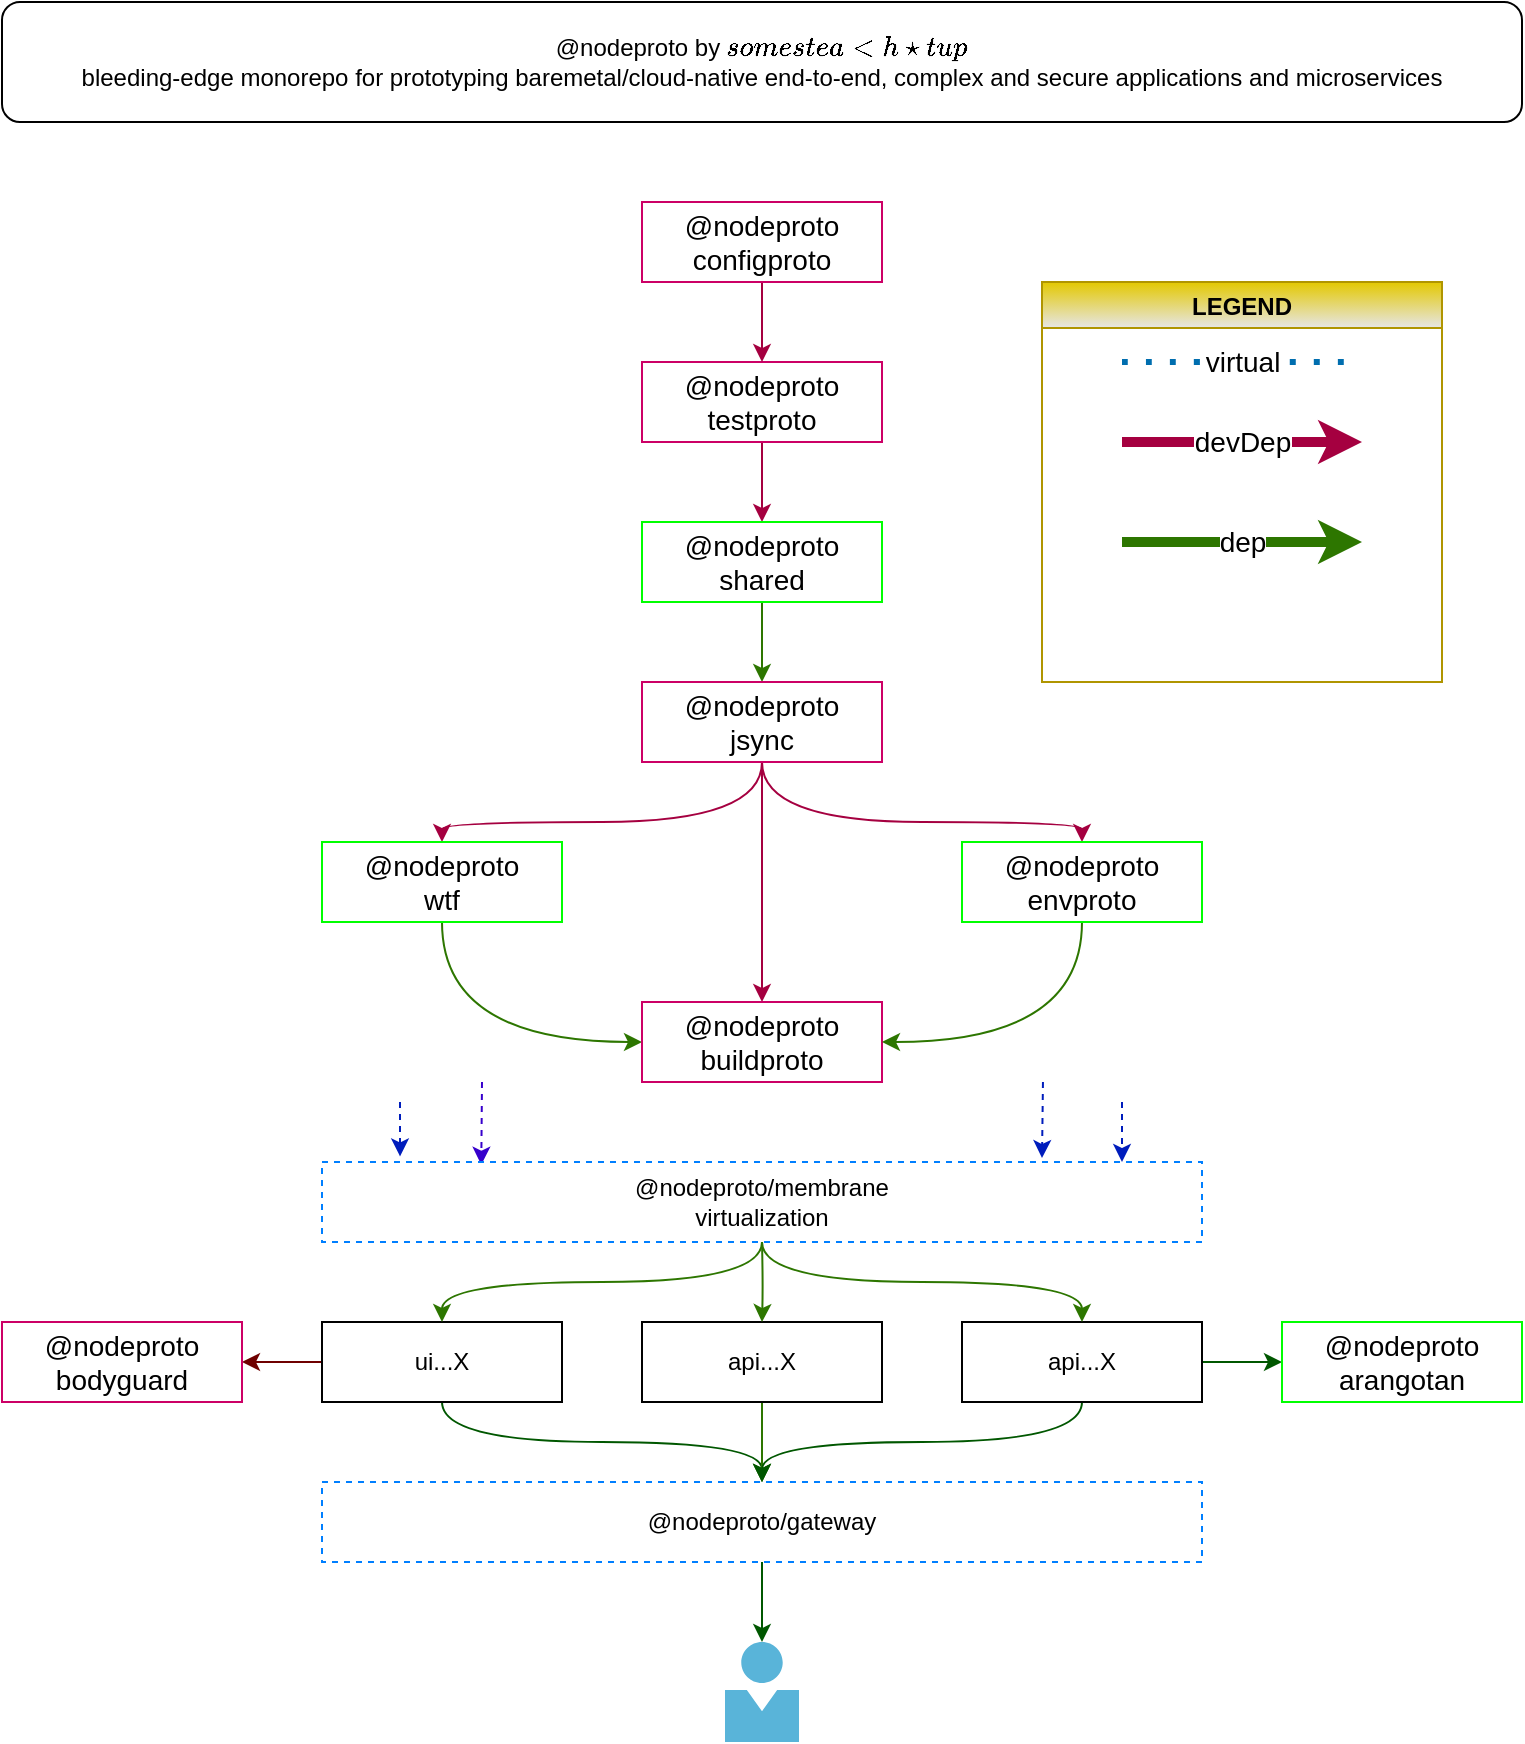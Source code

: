 <mxfile>
    <diagram id="PjnQTC21_4URAQQj2_aV" name="Page-1">
        <mxGraphModel dx="458" dy="629" grid="1" gridSize="10" guides="1" tooltips="1" connect="1" arrows="1" fold="1" page="1" pageScale="1" pageWidth="850" pageHeight="1100" math="0" shadow="0">
            <root>
                <mxCell id="0"/>
                <mxCell id="1" parent="0"/>
                <mxCell id="21" value="" style="edgeStyle=orthogonalEdgeStyle;orthogonalLoop=1;jettySize=auto;html=1;curved=1;fillColor=#d80073;strokeColor=#A50040;" parent="1" source="2" target="3" edge="1">
                    <mxGeometry relative="1" as="geometry"/>
                </mxCell>
                <mxCell id="2" value="@nodeproto&lt;br style=&quot;font-size: 14px&quot;&gt;testproto" style="whiteSpace=wrap;html=1;fontSize=14;strokeColor=#CC0066;" parent="1" vertex="1">
                    <mxGeometry x="360" y="200" width="120" height="40" as="geometry"/>
                </mxCell>
                <mxCell id="22" value="" style="edgeStyle=orthogonalEdgeStyle;orthogonalLoop=1;jettySize=auto;html=1;curved=1;fillColor=#60a917;strokeColor=#2D7600;" parent="1" source="3" target="5" edge="1">
                    <mxGeometry relative="1" as="geometry"/>
                </mxCell>
                <mxCell id="3" value="@nodeproto&lt;br style=&quot;font-size: 14px;&quot;&gt;shared" style="whiteSpace=wrap;html=1;fontSize=14;strokeColor=#00FF00;" parent="1" vertex="1">
                    <mxGeometry x="360" y="280" width="120" height="40" as="geometry"/>
                </mxCell>
                <mxCell id="23" value="" style="edgeStyle=orthogonalEdgeStyle;orthogonalLoop=1;jettySize=auto;html=1;curved=1;fillColor=#d80073;strokeColor=#A50040;" parent="1" source="5" target="12" edge="1">
                    <mxGeometry relative="1" as="geometry"/>
                </mxCell>
                <mxCell id="24" style="edgeStyle=orthogonalEdgeStyle;orthogonalLoop=1;jettySize=auto;html=1;entryX=0.5;entryY=0;entryDx=0;entryDy=0;curved=1;exitX=0.5;exitY=1;exitDx=0;exitDy=0;fillColor=#d80073;strokeColor=#A50040;" parent="1" source="5" target="7" edge="1">
                    <mxGeometry relative="1" as="geometry">
                        <Array as="points">
                            <mxPoint x="420" y="430"/>
                            <mxPoint x="260" y="430"/>
                        </Array>
                    </mxGeometry>
                </mxCell>
                <mxCell id="25" style="edgeStyle=orthogonalEdgeStyle;orthogonalLoop=1;jettySize=auto;html=1;entryX=0.5;entryY=0;entryDx=0;entryDy=0;curved=1;exitX=0.5;exitY=1;exitDx=0;exitDy=0;fillColor=#d80073;strokeColor=#A50040;" parent="1" source="5" target="14" edge="1">
                    <mxGeometry relative="1" as="geometry">
                        <Array as="points">
                            <mxPoint x="420" y="430"/>
                            <mxPoint x="580" y="430"/>
                        </Array>
                    </mxGeometry>
                </mxCell>
                <mxCell id="5" value="@nodeproto&lt;br style=&quot;font-size: 14px;&quot;&gt;jsync" style="whiteSpace=wrap;html=1;fontSize=14;strokeColor=#CC0066;" parent="1" vertex="1">
                    <mxGeometry x="360" y="360" width="120" height="40" as="geometry"/>
                </mxCell>
                <mxCell id="44" style="edgeStyle=orthogonalEdgeStyle;orthogonalLoop=1;jettySize=auto;html=1;entryX=0;entryY=0.5;entryDx=0;entryDy=0;curved=1;fillColor=#60a917;strokeColor=#2D7600;" parent="1" source="7" target="12" edge="1">
                    <mxGeometry relative="1" as="geometry">
                        <Array as="points">
                            <mxPoint x="260" y="540"/>
                        </Array>
                    </mxGeometry>
                </mxCell>
                <mxCell id="7" value="@nodeproto&lt;br style=&quot;font-size: 14px;&quot;&gt;wtf" style="whiteSpace=wrap;html=1;fontSize=14;strokeColor=#00FF00;" parent="1" vertex="1">
                    <mxGeometry x="200" y="440" width="120" height="40" as="geometry"/>
                </mxCell>
                <mxCell id="12" value="@nodeproto&lt;br style=&quot;font-size: 14px&quot;&gt;buildproto" style="whiteSpace=wrap;html=1;fontSize=14;strokeColor=#CC0066;" parent="1" vertex="1">
                    <mxGeometry x="360" y="520" width="120" height="40" as="geometry"/>
                </mxCell>
                <mxCell id="45" style="edgeStyle=orthogonalEdgeStyle;orthogonalLoop=1;jettySize=auto;html=1;exitX=0.5;exitY=1;exitDx=0;exitDy=0;curved=1;fillColor=#60a917;strokeColor=#2D7600;" parent="1" source="14" edge="1">
                    <mxGeometry relative="1" as="geometry">
                        <mxPoint x="480" y="540" as="targetPoint"/>
                        <Array as="points">
                            <mxPoint x="580" y="540"/>
                            <mxPoint x="480" y="540"/>
                        </Array>
                    </mxGeometry>
                </mxCell>
                <mxCell id="14" value="@nodeproto&lt;br style=&quot;font-size: 14px;&quot;&gt;envproto" style="whiteSpace=wrap;html=1;fontSize=14;strokeColor=#00FF00;" parent="1" vertex="1">
                    <mxGeometry x="520" y="440" width="120" height="40" as="geometry"/>
                </mxCell>
                <mxCell id="18" style="edgeStyle=orthogonalEdgeStyle;orthogonalLoop=1;jettySize=auto;html=1;exitX=0.5;exitY=1;exitDx=0;exitDy=0;curved=1;" parent="1" source="2" target="2" edge="1">
                    <mxGeometry relative="1" as="geometry"/>
                </mxCell>
                <mxCell id="36" value="LEGEND" style="swimlane;fillColor=#e3c800;strokeColor=#B09500;fontColor=#000000;gradientColor=#E6E6E6;" parent="1" vertex="1">
                    <mxGeometry x="560" y="160" width="200" height="200" as="geometry">
                        <mxRectangle x="630" y="40" width="80" height="23" as="alternateBounds"/>
                    </mxGeometry>
                </mxCell>
                <mxCell id="38" value="virtual" style="endArrow=none;dashed=1;html=1;dashPattern=1 3;strokeWidth=3;fontSize=14;curved=1;fillColor=#1ba1e2;strokeColor=#006EAF;" parent="36" edge="1">
                    <mxGeometry width="50" height="50" relative="1" as="geometry">
                        <mxPoint x="40" y="40" as="sourcePoint"/>
                        <mxPoint x="160" y="40" as="targetPoint"/>
                    </mxGeometry>
                </mxCell>
                <mxCell id="39" value="devDep" style="endArrow=classic;html=1;fontSize=14;strokeWidth=5;curved=1;fillColor=#d80073;strokeColor=#A50040;" parent="36" edge="1">
                    <mxGeometry width="50" height="50" relative="1" as="geometry">
                        <mxPoint x="40" y="80" as="sourcePoint"/>
                        <mxPoint x="160" y="80" as="targetPoint"/>
                    </mxGeometry>
                </mxCell>
                <mxCell id="42" value="dep" style="endArrow=classic;html=1;fontSize=14;strokeWidth=5;curved=1;fillColor=#60a917;strokeColor=#2D7600;" parent="36" edge="1">
                    <mxGeometry width="50" height="50" relative="1" as="geometry">
                        <mxPoint x="40" y="130" as="sourcePoint"/>
                        <mxPoint x="160" y="130" as="targetPoint"/>
                    </mxGeometry>
                </mxCell>
                <mxCell id="40" value="@nodeproto by `some stealth startup`&lt;br&gt;bleeding-edge monorepo for prototyping baremetal/cloud-native end-to-end, complex and secure applications and microservices" style="rounded=1;whiteSpace=wrap;html=1;sketch=0;" parent="1" vertex="1">
                    <mxGeometry x="40" y="20" width="760" height="60" as="geometry"/>
                </mxCell>
                <mxCell id="76" style="edgeStyle=orthogonalEdgeStyle;curved=1;orthogonalLoop=1;jettySize=auto;html=1;entryX=1;entryY=0.5;entryDx=0;entryDy=0;fillColor=#a20025;strokeColor=#6F0000;" parent="1" source="43" target="69" edge="1">
                    <mxGeometry relative="1" as="geometry"/>
                </mxCell>
                <mxCell id="77" style="edgeStyle=orthogonalEdgeStyle;curved=1;orthogonalLoop=1;jettySize=auto;html=1;entryX=0.5;entryY=0;entryDx=0;entryDy=0;fillColor=#008a00;strokeColor=#005700;" parent="1" source="43" target="70" edge="1">
                    <mxGeometry relative="1" as="geometry"/>
                </mxCell>
                <mxCell id="43" value="ui...X" style="rounded=0;whiteSpace=wrap;html=1;" parent="1" vertex="1">
                    <mxGeometry x="200" y="680" width="120" height="40" as="geometry"/>
                </mxCell>
                <mxCell id="73" style="edgeStyle=orthogonalEdgeStyle;orthogonalLoop=1;jettySize=auto;html=1;entryX=0.5;entryY=0;entryDx=0;entryDy=0;curved=1;fillColor=#60a917;strokeColor=#2D7600;" parent="1" source="46" target="70" edge="1">
                    <mxGeometry relative="1" as="geometry"/>
                </mxCell>
                <mxCell id="46" value="api...X" style="rounded=0;whiteSpace=wrap;html=1;" parent="1" vertex="1">
                    <mxGeometry x="360" y="680" width="120" height="40" as="geometry"/>
                </mxCell>
                <mxCell id="72" style="edgeStyle=orthogonalEdgeStyle;orthogonalLoop=1;jettySize=auto;html=1;curved=1;fillColor=#008a00;strokeColor=#005700;" parent="1" source="47" target="70" edge="1">
                    <mxGeometry relative="1" as="geometry"/>
                </mxCell>
                <mxCell id="81" style="edgeStyle=orthogonalEdgeStyle;curved=1;orthogonalLoop=1;jettySize=auto;html=1;entryX=0;entryY=0.5;entryDx=0;entryDy=0;fillColor=#008a00;strokeColor=#005700;" parent="1" source="47" target="80" edge="1">
                    <mxGeometry relative="1" as="geometry"/>
                </mxCell>
                <mxCell id="47" value="api...X" style="rounded=0;whiteSpace=wrap;html=1;" parent="1" vertex="1">
                    <mxGeometry x="520" y="680" width="120" height="40" as="geometry"/>
                </mxCell>
                <mxCell id="57" style="edgeStyle=orthogonalEdgeStyle;curved=1;orthogonalLoop=1;jettySize=auto;html=1;entryX=0.5;entryY=0;entryDx=0;entryDy=0;fillColor=#60a917;strokeColor=#2D7600;" parent="1" target="46" edge="1">
                    <mxGeometry relative="1" as="geometry">
                        <mxPoint x="420" y="640" as="sourcePoint"/>
                    </mxGeometry>
                </mxCell>
                <mxCell id="58" style="edgeStyle=orthogonalEdgeStyle;curved=1;orthogonalLoop=1;jettySize=auto;html=1;fillColor=#60a917;strokeColor=#2D7600;" parent="1" target="43" edge="1">
                    <mxGeometry relative="1" as="geometry">
                        <mxPoint x="420" y="640" as="sourcePoint"/>
                        <Array as="points">
                            <mxPoint x="420" y="660"/>
                            <mxPoint x="260" y="660"/>
                        </Array>
                    </mxGeometry>
                </mxCell>
                <mxCell id="59" style="edgeStyle=orthogonalEdgeStyle;curved=1;orthogonalLoop=1;jettySize=auto;html=1;entryX=0.5;entryY=0;entryDx=0;entryDy=0;fillColor=#60a917;strokeColor=#2D7600;" parent="1" target="47" edge="1">
                    <mxGeometry relative="1" as="geometry">
                        <mxPoint x="420" y="640" as="sourcePoint"/>
                        <Array as="points">
                            <mxPoint x="420" y="660"/>
                            <mxPoint x="580" y="660"/>
                        </Array>
                    </mxGeometry>
                </mxCell>
                <mxCell id="60" value="" style="endArrow=classic;html=1;entryX=0.1;entryY=-0.07;entryDx=0;entryDy=0;entryPerimeter=0;fillColor=#0050ef;strokeColor=#001DBC;dashed=1;" parent="1" edge="1">
                    <mxGeometry width="50" height="50" relative="1" as="geometry">
                        <mxPoint x="239" y="570" as="sourcePoint"/>
                        <mxPoint x="239" y="597.2" as="targetPoint"/>
                    </mxGeometry>
                </mxCell>
                <mxCell id="61" value="" style="endArrow=classic;html=1;entryX=0.181;entryY=0.034;entryDx=0;entryDy=0;entryPerimeter=0;fillColor=#6a00ff;strokeColor=#3700CC;dashed=1;" parent="1" edge="1">
                    <mxGeometry width="50" height="50" relative="1" as="geometry">
                        <mxPoint x="280" y="560" as="sourcePoint"/>
                        <mxPoint x="279.64" y="601.36" as="targetPoint"/>
                    </mxGeometry>
                </mxCell>
                <mxCell id="63" value="" style="endArrow=classic;html=1;entryX=0.908;entryY=-0.05;entryDx=0;entryDy=0;entryPerimeter=0;fillColor=#0050ef;strokeColor=#001DBC;dashed=1;" parent="1" edge="1">
                    <mxGeometry width="50" height="50" relative="1" as="geometry">
                        <mxPoint x="560.48" y="560" as="sourcePoint"/>
                        <mxPoint x="560" y="598" as="targetPoint"/>
                    </mxGeometry>
                </mxCell>
                <mxCell id="64" value="" style="endArrow=classic;html=1;entryX=1;entryY=0;entryDx=0;entryDy=0;fillColor=#0050ef;strokeColor=#001DBC;dashed=1;" parent="1" edge="1">
                    <mxGeometry width="50" height="50" relative="1" as="geometry">
                        <mxPoint x="600" y="570" as="sourcePoint"/>
                        <mxPoint x="600" y="600" as="targetPoint"/>
                    </mxGeometry>
                </mxCell>
                <mxCell id="66" value="@nodeproto/membrane&lt;br&gt;virtualization" style="rounded=0;whiteSpace=wrap;html=1;strokeColor=#007FFF;dashed=1;" parent="1" vertex="1">
                    <mxGeometry x="200" y="600" width="440" height="40" as="geometry"/>
                </mxCell>
                <mxCell id="68" style="edgeStyle=orthogonalEdgeStyle;rounded=0;orthogonalLoop=1;jettySize=auto;html=1;entryX=0.5;entryY=0;entryDx=0;entryDy=0;fillColor=#d80073;strokeColor=#A50040;" parent="1" source="67" target="2" edge="1">
                    <mxGeometry relative="1" as="geometry"/>
                </mxCell>
                <mxCell id="67" value="@nodeproto&lt;br&gt;configproto" style="whiteSpace=wrap;html=1;fontSize=14;strokeColor=#CC0066;" parent="1" vertex="1">
                    <mxGeometry x="360" y="120" width="120" height="40" as="geometry"/>
                </mxCell>
                <mxCell id="69" value="@nodeproto&lt;br style=&quot;font-size: 14px&quot;&gt;bodyguard" style="whiteSpace=wrap;html=1;fontSize=14;strokeColor=#CC0066;" parent="1" vertex="1">
                    <mxGeometry x="40" y="680" width="120" height="40" as="geometry"/>
                </mxCell>
                <mxCell id="79" style="edgeStyle=orthogonalEdgeStyle;curved=1;orthogonalLoop=1;jettySize=auto;html=1;fillColor=#008a00;strokeColor=#005700;" parent="1" source="70" target="78" edge="1">
                    <mxGeometry relative="1" as="geometry"/>
                </mxCell>
                <mxCell id="70" value="@nodeproto/gateway" style="rounded=0;whiteSpace=wrap;html=1;strokeColor=#007FFF;dashed=1;" parent="1" vertex="1">
                    <mxGeometry x="200" y="760" width="440" height="40" as="geometry"/>
                </mxCell>
                <mxCell id="78" value="" style="aspect=fixed;html=1;points=[];align=center;image;fontSize=12;image=img/lib/mscae/Person.svg;" parent="1" vertex="1">
                    <mxGeometry x="401.5" y="840" width="37" height="50" as="geometry"/>
                </mxCell>
                <mxCell id="80" value="@nodeproto&lt;br style=&quot;font-size: 14px&quot;&gt;arangotan" style="whiteSpace=wrap;html=1;fontSize=14;strokeColor=#00FF00;" parent="1" vertex="1">
                    <mxGeometry x="680" y="680" width="120" height="40" as="geometry"/>
                </mxCell>
            </root>
        </mxGraphModel>
    </diagram>
</mxfile>
